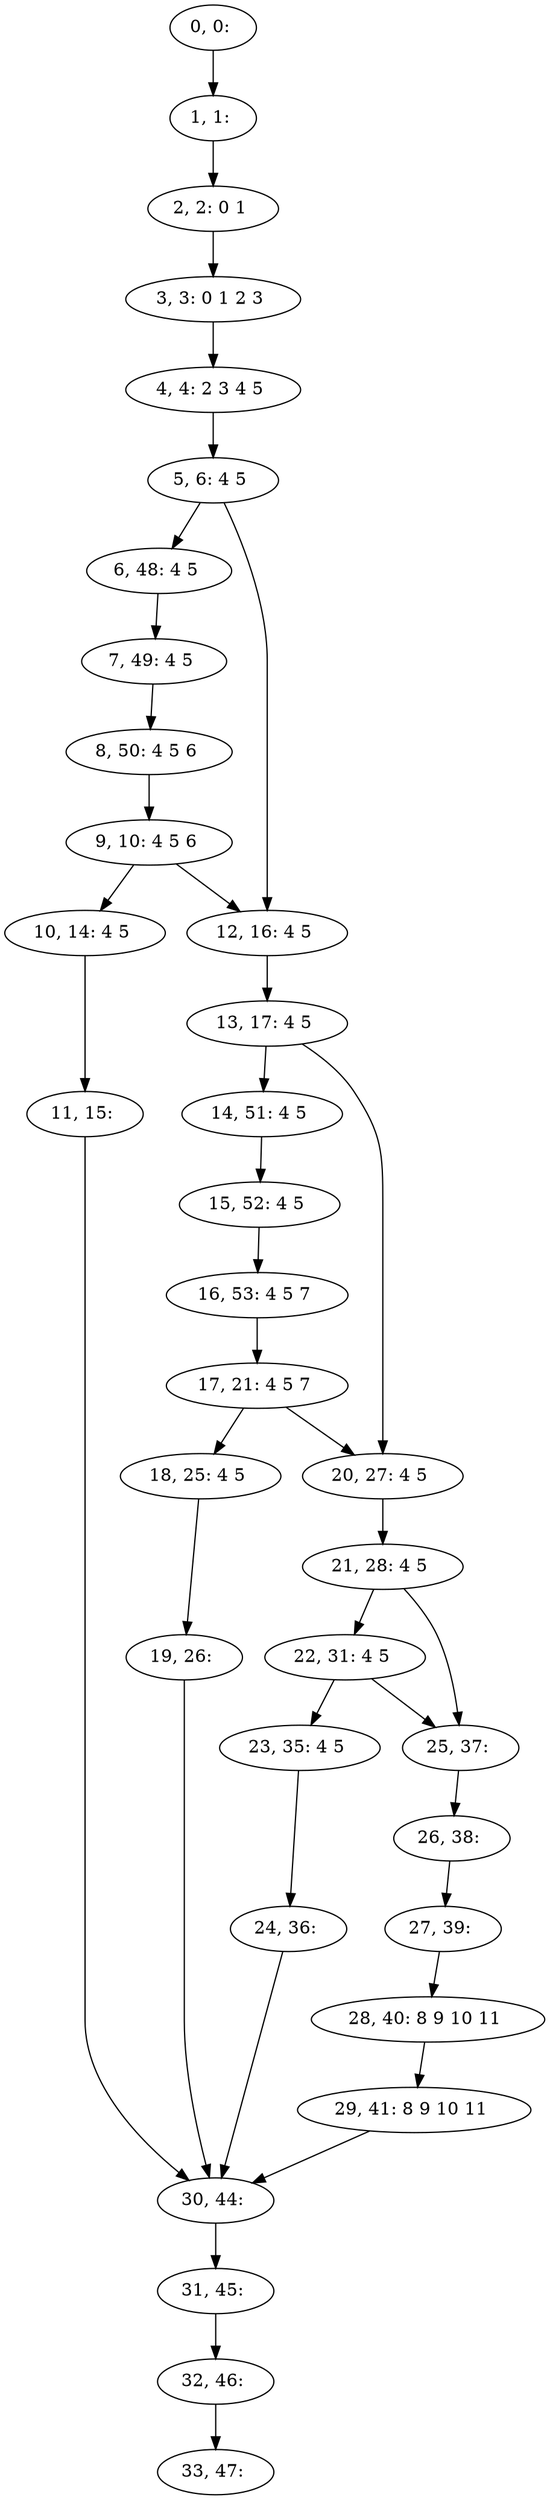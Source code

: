 digraph G {
0[label="0, 0: "];
1[label="1, 1: "];
2[label="2, 2: 0 1 "];
3[label="3, 3: 0 1 2 3 "];
4[label="4, 4: 2 3 4 5 "];
5[label="5, 6: 4 5 "];
6[label="6, 48: 4 5 "];
7[label="7, 49: 4 5 "];
8[label="8, 50: 4 5 6 "];
9[label="9, 10: 4 5 6 "];
10[label="10, 14: 4 5 "];
11[label="11, 15: "];
12[label="12, 16: 4 5 "];
13[label="13, 17: 4 5 "];
14[label="14, 51: 4 5 "];
15[label="15, 52: 4 5 "];
16[label="16, 53: 4 5 7 "];
17[label="17, 21: 4 5 7 "];
18[label="18, 25: 4 5 "];
19[label="19, 26: "];
20[label="20, 27: 4 5 "];
21[label="21, 28: 4 5 "];
22[label="22, 31: 4 5 "];
23[label="23, 35: 4 5 "];
24[label="24, 36: "];
25[label="25, 37: "];
26[label="26, 38: "];
27[label="27, 39: "];
28[label="28, 40: 8 9 10 11 "];
29[label="29, 41: 8 9 10 11 "];
30[label="30, 44: "];
31[label="31, 45: "];
32[label="32, 46: "];
33[label="33, 47: "];
0->1 ;
1->2 ;
2->3 ;
3->4 ;
4->5 ;
5->6 ;
5->12 ;
6->7 ;
7->8 ;
8->9 ;
9->10 ;
9->12 ;
10->11 ;
11->30 ;
12->13 ;
13->14 ;
13->20 ;
14->15 ;
15->16 ;
16->17 ;
17->18 ;
17->20 ;
18->19 ;
19->30 ;
20->21 ;
21->22 ;
21->25 ;
22->23 ;
22->25 ;
23->24 ;
24->30 ;
25->26 ;
26->27 ;
27->28 ;
28->29 ;
29->30 ;
30->31 ;
31->32 ;
32->33 ;
}
